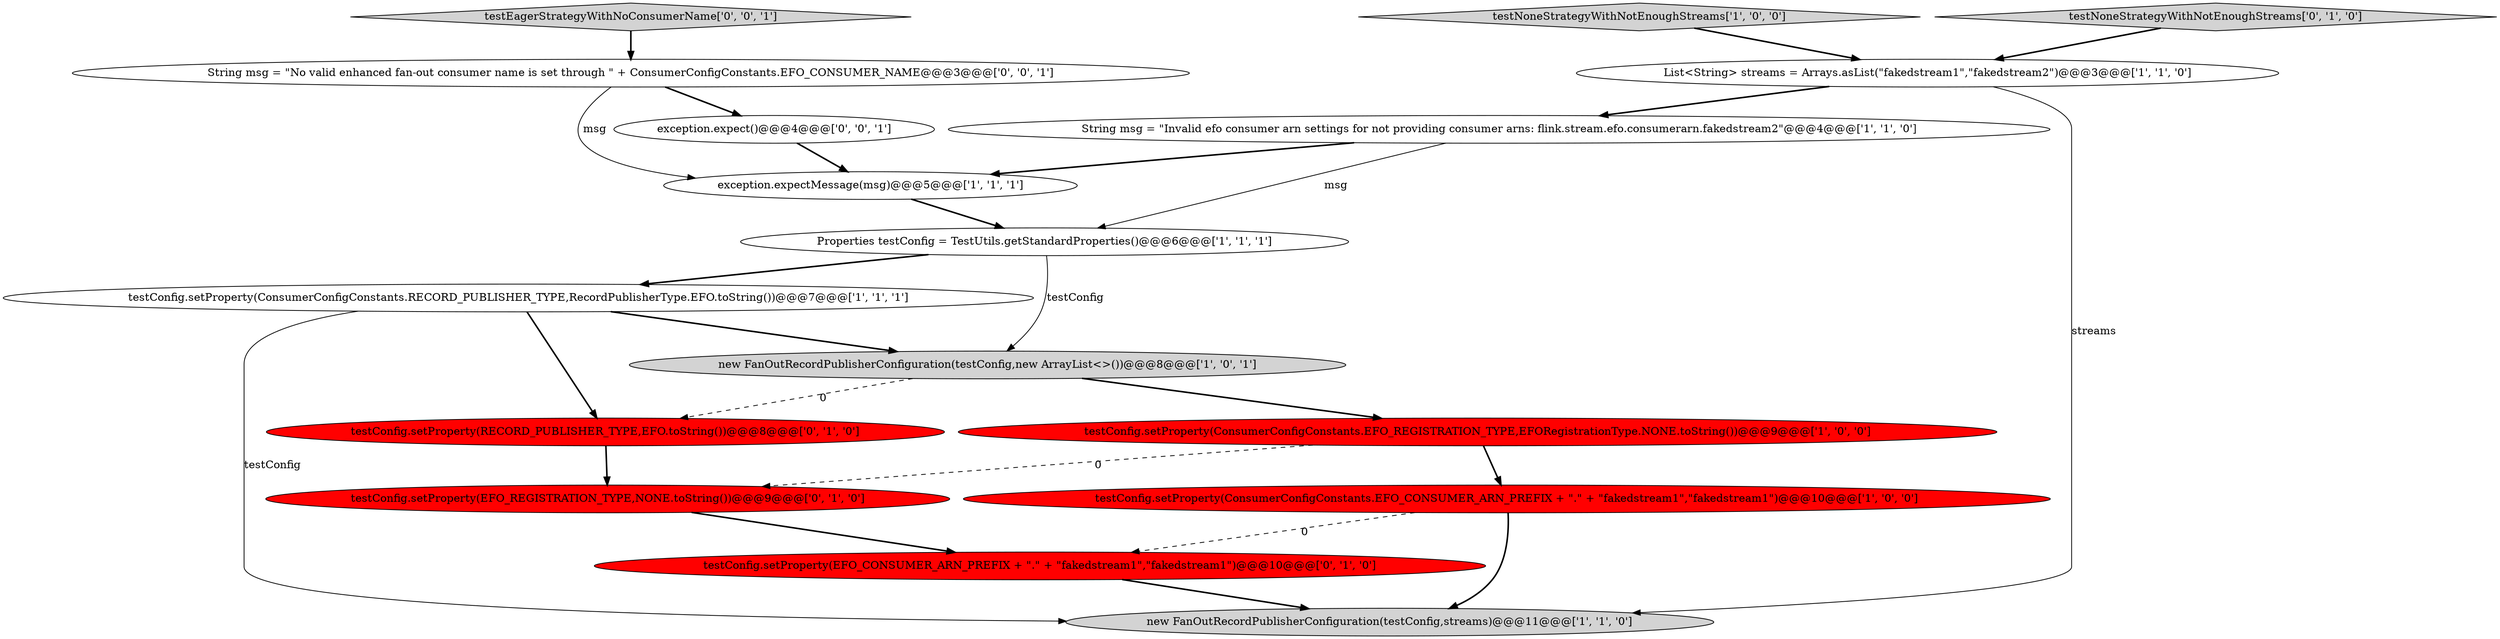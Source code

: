 digraph {
8 [style = filled, label = "Properties testConfig = TestUtils.getStandardProperties()@@@6@@@['1', '1', '1']", fillcolor = white, shape = ellipse image = "AAA0AAABBB1BBB"];
5 [style = filled, label = "testConfig.setProperty(ConsumerConfigConstants.RECORD_PUBLISHER_TYPE,RecordPublisherType.EFO.toString())@@@7@@@['1', '1', '1']", fillcolor = white, shape = ellipse image = "AAA0AAABBB1BBB"];
1 [style = filled, label = "testConfig.setProperty(ConsumerConfigConstants.EFO_REGISTRATION_TYPE,EFORegistrationType.NONE.toString())@@@9@@@['1', '0', '0']", fillcolor = red, shape = ellipse image = "AAA1AAABBB1BBB"];
11 [style = filled, label = "testConfig.setProperty(RECORD_PUBLISHER_TYPE,EFO.toString())@@@8@@@['0', '1', '0']", fillcolor = red, shape = ellipse image = "AAA1AAABBB2BBB"];
3 [style = filled, label = "exception.expectMessage(msg)@@@5@@@['1', '1', '1']", fillcolor = white, shape = ellipse image = "AAA0AAABBB1BBB"];
10 [style = filled, label = "testNoneStrategyWithNotEnoughStreams['0', '1', '0']", fillcolor = lightgray, shape = diamond image = "AAA0AAABBB2BBB"];
13 [style = filled, label = "testConfig.setProperty(EFO_CONSUMER_ARN_PREFIX + \".\" + \"fakedstream1\",\"fakedstream1\")@@@10@@@['0', '1', '0']", fillcolor = red, shape = ellipse image = "AAA1AAABBB2BBB"];
12 [style = filled, label = "testConfig.setProperty(EFO_REGISTRATION_TYPE,NONE.toString())@@@9@@@['0', '1', '0']", fillcolor = red, shape = ellipse image = "AAA1AAABBB2BBB"];
14 [style = filled, label = "String msg = \"No valid enhanced fan-out consumer name is set through \" + ConsumerConfigConstants.EFO_CONSUMER_NAME@@@3@@@['0', '0', '1']", fillcolor = white, shape = ellipse image = "AAA0AAABBB3BBB"];
6 [style = filled, label = "String msg = \"Invalid efo consumer arn settings for not providing consumer arns: flink.stream.efo.consumerarn.fakedstream2\"@@@4@@@['1', '1', '0']", fillcolor = white, shape = ellipse image = "AAA0AAABBB1BBB"];
9 [style = filled, label = "new FanOutRecordPublisherConfiguration(testConfig,new ArrayList<>())@@@8@@@['1', '0', '1']", fillcolor = lightgray, shape = ellipse image = "AAA0AAABBB1BBB"];
4 [style = filled, label = "List<String> streams = Arrays.asList(\"fakedstream1\",\"fakedstream2\")@@@3@@@['1', '1', '0']", fillcolor = white, shape = ellipse image = "AAA0AAABBB1BBB"];
16 [style = filled, label = "testEagerStrategyWithNoConsumerName['0', '0', '1']", fillcolor = lightgray, shape = diamond image = "AAA0AAABBB3BBB"];
7 [style = filled, label = "new FanOutRecordPublisherConfiguration(testConfig,streams)@@@11@@@['1', '1', '0']", fillcolor = lightgray, shape = ellipse image = "AAA0AAABBB1BBB"];
15 [style = filled, label = "exception.expect()@@@4@@@['0', '0', '1']", fillcolor = white, shape = ellipse image = "AAA0AAABBB3BBB"];
0 [style = filled, label = "testConfig.setProperty(ConsumerConfigConstants.EFO_CONSUMER_ARN_PREFIX + \".\" + \"fakedstream1\",\"fakedstream1\")@@@10@@@['1', '0', '0']", fillcolor = red, shape = ellipse image = "AAA1AAABBB1BBB"];
2 [style = filled, label = "testNoneStrategyWithNotEnoughStreams['1', '0', '0']", fillcolor = lightgray, shape = diamond image = "AAA0AAABBB1BBB"];
6->3 [style = bold, label=""];
5->9 [style = bold, label=""];
4->6 [style = bold, label=""];
14->3 [style = solid, label="msg"];
11->12 [style = bold, label=""];
1->0 [style = bold, label=""];
15->3 [style = bold, label=""];
2->4 [style = bold, label=""];
4->7 [style = solid, label="streams"];
0->7 [style = bold, label=""];
12->13 [style = bold, label=""];
1->12 [style = dashed, label="0"];
6->8 [style = solid, label="msg"];
8->5 [style = bold, label=""];
13->7 [style = bold, label=""];
3->8 [style = bold, label=""];
8->9 [style = solid, label="testConfig"];
0->13 [style = dashed, label="0"];
10->4 [style = bold, label=""];
9->11 [style = dashed, label="0"];
16->14 [style = bold, label=""];
14->15 [style = bold, label=""];
5->11 [style = bold, label=""];
9->1 [style = bold, label=""];
5->7 [style = solid, label="testConfig"];
}
